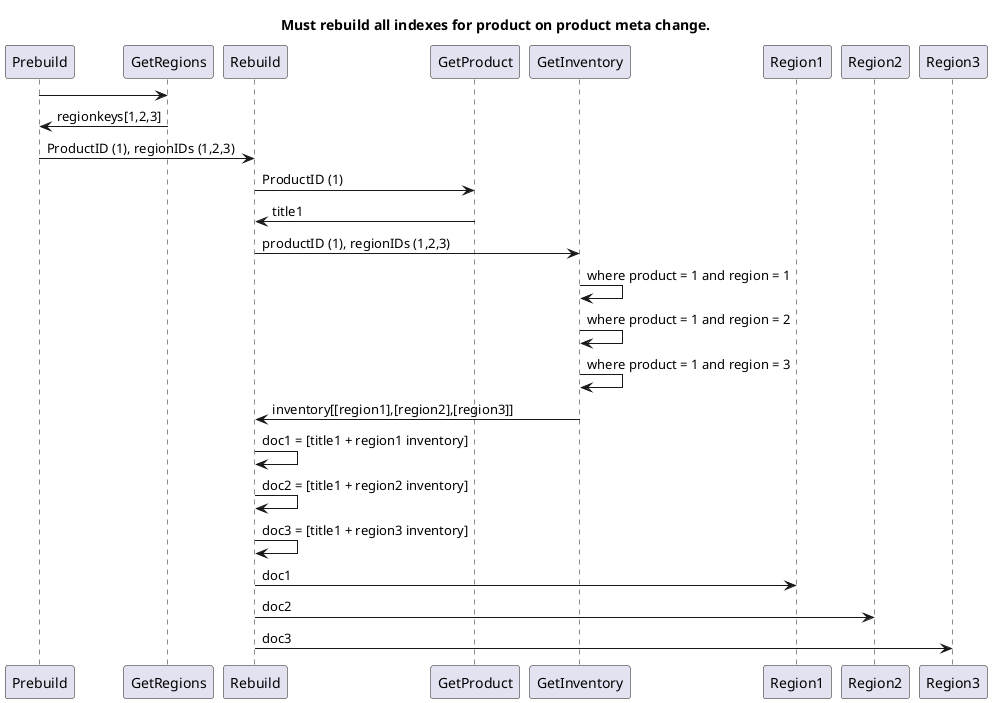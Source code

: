 @startuml
title Must rebuild all indexes for product on product meta change.
Prebuild -> GetRegions
GetRegions -> Prebuild: regionkeys[1,2,3]
Prebuild -> Rebuild: ProductID (1), regionIDs (1,2,3)
Rebuild -> GetProduct: ProductID (1)
GetProduct -> Rebuild: title1
Rebuild -> GetInventory: productID (1), regionIDs (1,2,3)
GetInventory -> GetInventory: where product = 1 and region = 1
GetInventory -> GetInventory: where product = 1 and region = 2
GetInventory -> GetInventory: where product = 1 and region = 3
GetInventory -> Rebuild: inventory[[region1],[region2],[region3]]
Rebuild -> Rebuild: doc1 = [title1 + region1 inventory]
Rebuild -> Rebuild: doc2 = [title1 + region2 inventory]
Rebuild -> Rebuild: doc3 = [title1 + region3 inventory]
Rebuild -> Region1: doc1
Rebuild -> Region2: doc2
Rebuild -> Region3: doc3
@enduml

